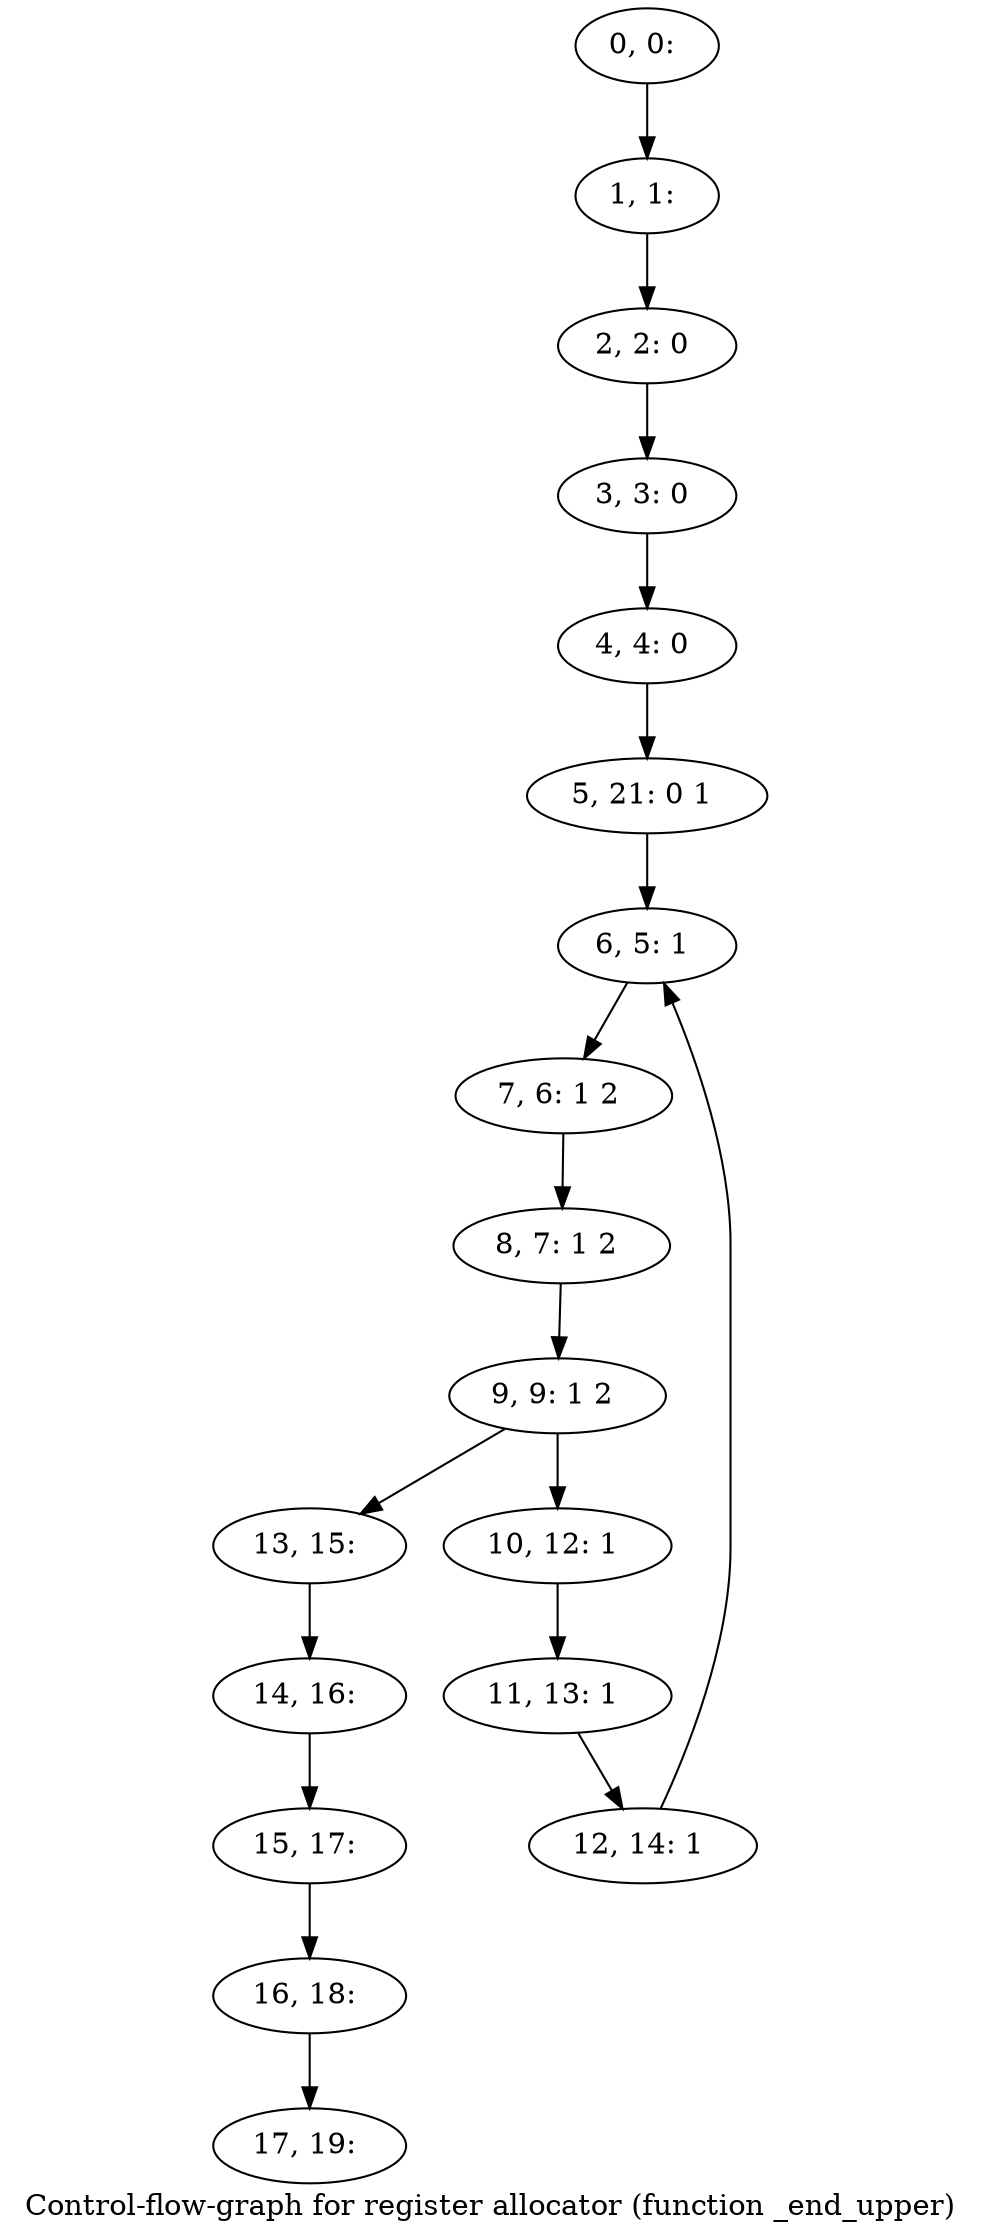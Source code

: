 digraph G {
graph [label="Control-flow-graph for register allocator (function _end_upper)"]
0[label="0, 0: "];
1[label="1, 1: "];
2[label="2, 2: 0 "];
3[label="3, 3: 0 "];
4[label="4, 4: 0 "];
5[label="5, 21: 0 1 "];
6[label="6, 5: 1 "];
7[label="7, 6: 1 2 "];
8[label="8, 7: 1 2 "];
9[label="9, 9: 1 2 "];
10[label="10, 12: 1 "];
11[label="11, 13: 1 "];
12[label="12, 14: 1 "];
13[label="13, 15: "];
14[label="14, 16: "];
15[label="15, 17: "];
16[label="16, 18: "];
17[label="17, 19: "];
0->1 ;
1->2 ;
2->3 ;
3->4 ;
4->5 ;
5->6 ;
6->7 ;
7->8 ;
8->9 ;
9->10 ;
9->13 ;
10->11 ;
11->12 ;
12->6 ;
13->14 ;
14->15 ;
15->16 ;
16->17 ;
}
